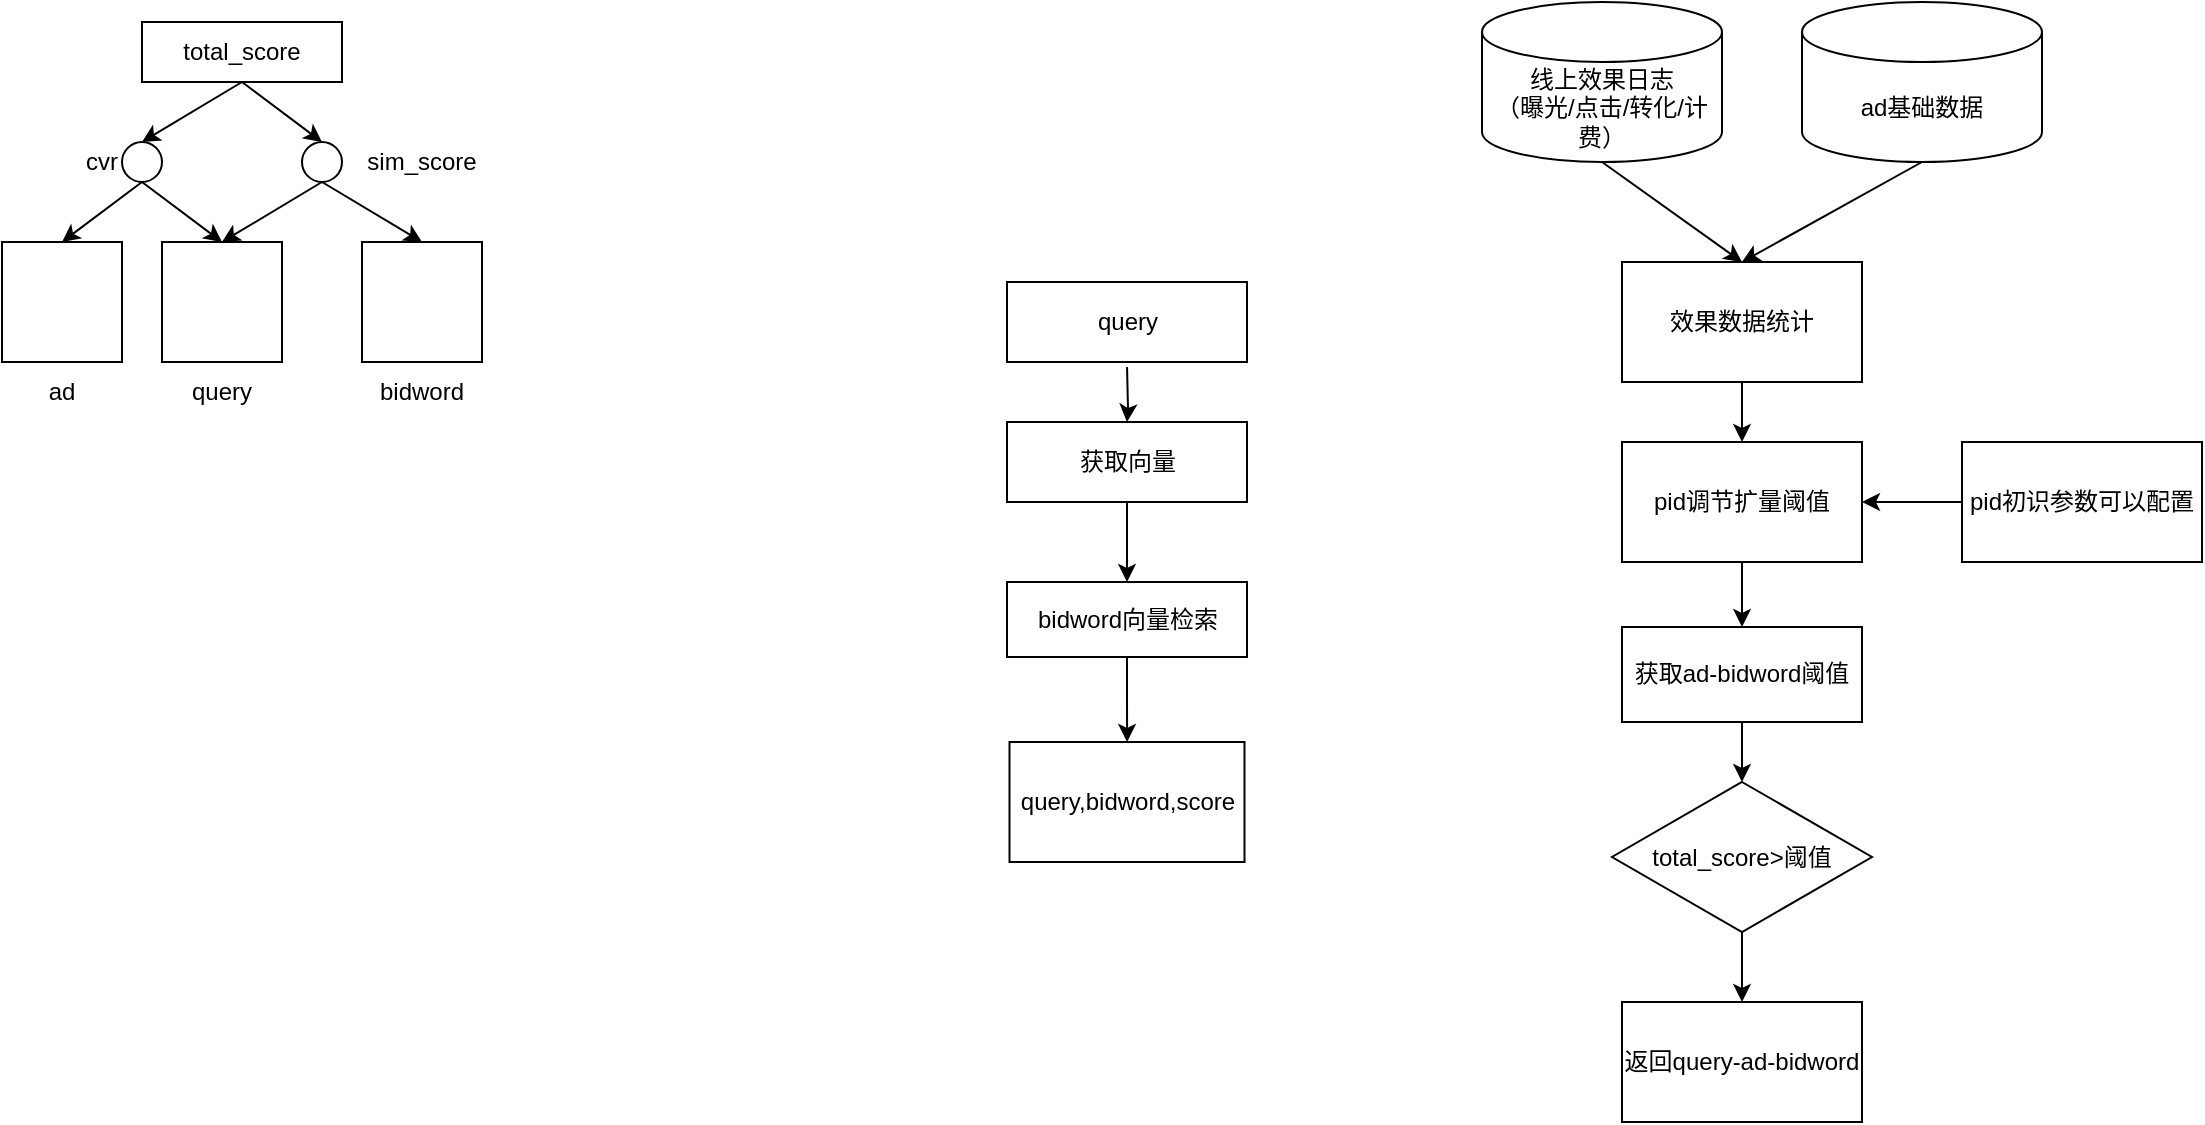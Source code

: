 <mxfile version="20.5.1" type="github">
  <diagram id="C5RBs43oDa-KdzZeNtuy" name="Page-1">
    <mxGraphModel dx="2090" dy="1714" grid="1" gridSize="10" guides="1" tooltips="1" connect="1" arrows="1" fold="1" page="1" pageScale="1" pageWidth="827" pageHeight="1169" math="0" shadow="0">
      <root>
        <mxCell id="WIyWlLk6GJQsqaUBKTNV-0" />
        <mxCell id="WIyWlLk6GJQsqaUBKTNV-1" parent="WIyWlLk6GJQsqaUBKTNV-0" />
        <mxCell id="zbjX_P3OZ4dOYIP-fuS6-1" value="" style="whiteSpace=wrap;html=1;aspect=fixed;" vertex="1" parent="WIyWlLk6GJQsqaUBKTNV-1">
          <mxGeometry x="-130" y="100" width="60" height="60" as="geometry" />
        </mxCell>
        <mxCell id="zbjX_P3OZ4dOYIP-fuS6-2" value="ad" style="text;html=1;strokeColor=none;fillColor=none;align=center;verticalAlign=middle;whiteSpace=wrap;rounded=0;" vertex="1" parent="WIyWlLk6GJQsqaUBKTNV-1">
          <mxGeometry x="-130" y="160" width="60" height="30" as="geometry" />
        </mxCell>
        <mxCell id="zbjX_P3OZ4dOYIP-fuS6-3" value="" style="whiteSpace=wrap;html=1;aspect=fixed;" vertex="1" parent="WIyWlLk6GJQsqaUBKTNV-1">
          <mxGeometry x="-50" y="100" width="60" height="60" as="geometry" />
        </mxCell>
        <mxCell id="zbjX_P3OZ4dOYIP-fuS6-5" value="" style="whiteSpace=wrap;html=1;aspect=fixed;" vertex="1" parent="WIyWlLk6GJQsqaUBKTNV-1">
          <mxGeometry x="50" y="100" width="60" height="60" as="geometry" />
        </mxCell>
        <mxCell id="zbjX_P3OZ4dOYIP-fuS6-6" value="bidword" style="text;html=1;strokeColor=none;fillColor=none;align=center;verticalAlign=middle;whiteSpace=wrap;rounded=0;" vertex="1" parent="WIyWlLk6GJQsqaUBKTNV-1">
          <mxGeometry x="50" y="160" width="60" height="30" as="geometry" />
        </mxCell>
        <mxCell id="zbjX_P3OZ4dOYIP-fuS6-7" value="query" style="text;html=1;strokeColor=none;fillColor=none;align=center;verticalAlign=middle;whiteSpace=wrap;rounded=0;" vertex="1" parent="WIyWlLk6GJQsqaUBKTNV-1">
          <mxGeometry x="-50" y="160" width="60" height="30" as="geometry" />
        </mxCell>
        <mxCell id="zbjX_P3OZ4dOYIP-fuS6-8" value="" style="ellipse;whiteSpace=wrap;html=1;aspect=fixed;" vertex="1" parent="WIyWlLk6GJQsqaUBKTNV-1">
          <mxGeometry x="-70" y="50" width="20" height="20" as="geometry" />
        </mxCell>
        <mxCell id="zbjX_P3OZ4dOYIP-fuS6-10" value="" style="endArrow=classic;html=1;rounded=0;exitX=0.5;exitY=1;exitDx=0;exitDy=0;entryX=0.5;entryY=0;entryDx=0;entryDy=0;" edge="1" parent="WIyWlLk6GJQsqaUBKTNV-1" source="zbjX_P3OZ4dOYIP-fuS6-8" target="zbjX_P3OZ4dOYIP-fuS6-1">
          <mxGeometry width="50" height="50" relative="1" as="geometry">
            <mxPoint x="230" y="150" as="sourcePoint" />
            <mxPoint x="280" y="100" as="targetPoint" />
          </mxGeometry>
        </mxCell>
        <mxCell id="zbjX_P3OZ4dOYIP-fuS6-11" value="" style="endArrow=classic;html=1;rounded=0;exitX=0.5;exitY=1;exitDx=0;exitDy=0;entryX=0.5;entryY=0;entryDx=0;entryDy=0;" edge="1" parent="WIyWlLk6GJQsqaUBKTNV-1" source="zbjX_P3OZ4dOYIP-fuS6-8" target="zbjX_P3OZ4dOYIP-fuS6-3">
          <mxGeometry width="50" height="50" relative="1" as="geometry">
            <mxPoint x="-50" y="80" as="sourcePoint" />
            <mxPoint x="-90" y="110" as="targetPoint" />
          </mxGeometry>
        </mxCell>
        <mxCell id="zbjX_P3OZ4dOYIP-fuS6-14" value="" style="ellipse;whiteSpace=wrap;html=1;aspect=fixed;" vertex="1" parent="WIyWlLk6GJQsqaUBKTNV-1">
          <mxGeometry x="20" y="50" width="20" height="20" as="geometry" />
        </mxCell>
        <mxCell id="zbjX_P3OZ4dOYIP-fuS6-16" value="" style="endArrow=classic;html=1;rounded=0;exitX=0.5;exitY=1;exitDx=0;exitDy=0;entryX=0.5;entryY=0;entryDx=0;entryDy=0;" edge="1" parent="WIyWlLk6GJQsqaUBKTNV-1" source="zbjX_P3OZ4dOYIP-fuS6-14" target="zbjX_P3OZ4dOYIP-fuS6-3">
          <mxGeometry width="50" height="50" relative="1" as="geometry">
            <mxPoint x="-50" y="80" as="sourcePoint" />
            <mxPoint x="-10" y="110" as="targetPoint" />
          </mxGeometry>
        </mxCell>
        <mxCell id="zbjX_P3OZ4dOYIP-fuS6-17" value="" style="endArrow=classic;html=1;rounded=0;exitX=0.5;exitY=1;exitDx=0;exitDy=0;entryX=0.5;entryY=0;entryDx=0;entryDy=0;" edge="1" parent="WIyWlLk6GJQsqaUBKTNV-1" source="zbjX_P3OZ4dOYIP-fuS6-14" target="zbjX_P3OZ4dOYIP-fuS6-5">
          <mxGeometry width="50" height="50" relative="1" as="geometry">
            <mxPoint x="50" y="80" as="sourcePoint" />
            <mxPoint x="-10" y="110" as="targetPoint" />
          </mxGeometry>
        </mxCell>
        <mxCell id="zbjX_P3OZ4dOYIP-fuS6-19" value="total_score" style="rounded=0;whiteSpace=wrap;html=1;" vertex="1" parent="WIyWlLk6GJQsqaUBKTNV-1">
          <mxGeometry x="-60" y="-10" width="100" height="30" as="geometry" />
        </mxCell>
        <mxCell id="zbjX_P3OZ4dOYIP-fuS6-20" value="" style="endArrow=classic;html=1;rounded=0;exitX=0.5;exitY=1;exitDx=0;exitDy=0;" edge="1" parent="WIyWlLk6GJQsqaUBKTNV-1" source="zbjX_P3OZ4dOYIP-fuS6-19">
          <mxGeometry width="50" height="50" relative="1" as="geometry">
            <mxPoint x="-50" y="80" as="sourcePoint" />
            <mxPoint x="-60" y="50" as="targetPoint" />
          </mxGeometry>
        </mxCell>
        <mxCell id="zbjX_P3OZ4dOYIP-fuS6-21" value="" style="endArrow=classic;html=1;rounded=0;exitX=0.5;exitY=1;exitDx=0;exitDy=0;entryX=0.5;entryY=0;entryDx=0;entryDy=0;" edge="1" parent="WIyWlLk6GJQsqaUBKTNV-1" source="zbjX_P3OZ4dOYIP-fuS6-19" target="zbjX_P3OZ4dOYIP-fuS6-14">
          <mxGeometry width="50" height="50" relative="1" as="geometry">
            <mxPoint x="-10" y="10" as="sourcePoint" />
            <mxPoint x="-50" y="60" as="targetPoint" />
          </mxGeometry>
        </mxCell>
        <mxCell id="zbjX_P3OZ4dOYIP-fuS6-22" value="cvr" style="text;html=1;strokeColor=none;fillColor=none;align=center;verticalAlign=middle;whiteSpace=wrap;rounded=0;" vertex="1" parent="WIyWlLk6GJQsqaUBKTNV-1">
          <mxGeometry x="-110" y="45" width="60" height="30" as="geometry" />
        </mxCell>
        <mxCell id="zbjX_P3OZ4dOYIP-fuS6-23" value="sim_score" style="text;html=1;strokeColor=none;fillColor=none;align=center;verticalAlign=middle;whiteSpace=wrap;rounded=0;" vertex="1" parent="WIyWlLk6GJQsqaUBKTNV-1">
          <mxGeometry x="50" y="45" width="60" height="30" as="geometry" />
        </mxCell>
        <mxCell id="zbjX_P3OZ4dOYIP-fuS6-49" value="" style="edgeStyle=orthogonalEdgeStyle;rounded=0;orthogonalLoop=1;jettySize=auto;html=1;" edge="1" parent="WIyWlLk6GJQsqaUBKTNV-1" source="zbjX_P3OZ4dOYIP-fuS6-24" target="zbjX_P3OZ4dOYIP-fuS6-48">
          <mxGeometry relative="1" as="geometry" />
        </mxCell>
        <mxCell id="zbjX_P3OZ4dOYIP-fuS6-24" value="total_score&amp;gt;阈值" style="rhombus;whiteSpace=wrap;html=1;rounded=0;" vertex="1" parent="WIyWlLk6GJQsqaUBKTNV-1">
          <mxGeometry x="675" y="370" width="130" height="75" as="geometry" />
        </mxCell>
        <mxCell id="zbjX_P3OZ4dOYIP-fuS6-53" value="" style="edgeStyle=orthogonalEdgeStyle;rounded=0;orthogonalLoop=1;jettySize=auto;html=1;" edge="1" parent="WIyWlLk6GJQsqaUBKTNV-1" target="zbjX_P3OZ4dOYIP-fuS6-52">
          <mxGeometry relative="1" as="geometry">
            <mxPoint x="432.526" y="162.5" as="sourcePoint" />
          </mxGeometry>
        </mxCell>
        <mxCell id="zbjX_P3OZ4dOYIP-fuS6-33" value="线上效果日志&lt;br&gt;（曝光/点击/转化/计费）" style="shape=cylinder3;whiteSpace=wrap;html=1;boundedLbl=1;backgroundOutline=1;size=15;" vertex="1" parent="WIyWlLk6GJQsqaUBKTNV-1">
          <mxGeometry x="610" y="-20" width="120" height="80" as="geometry" />
        </mxCell>
        <mxCell id="zbjX_P3OZ4dOYIP-fuS6-34" value="ad基础数据" style="shape=cylinder3;whiteSpace=wrap;html=1;boundedLbl=1;backgroundOutline=1;size=15;" vertex="1" parent="WIyWlLk6GJQsqaUBKTNV-1">
          <mxGeometry x="770" y="-20" width="120" height="80" as="geometry" />
        </mxCell>
        <mxCell id="zbjX_P3OZ4dOYIP-fuS6-41" value="" style="edgeStyle=orthogonalEdgeStyle;rounded=0;orthogonalLoop=1;jettySize=auto;html=1;" edge="1" parent="WIyWlLk6GJQsqaUBKTNV-1" source="zbjX_P3OZ4dOYIP-fuS6-36" target="zbjX_P3OZ4dOYIP-fuS6-40">
          <mxGeometry relative="1" as="geometry" />
        </mxCell>
        <mxCell id="zbjX_P3OZ4dOYIP-fuS6-36" value="效果数据统计" style="whiteSpace=wrap;html=1;rounded=0;" vertex="1" parent="WIyWlLk6GJQsqaUBKTNV-1">
          <mxGeometry x="680" y="110" width="120" height="60" as="geometry" />
        </mxCell>
        <mxCell id="zbjX_P3OZ4dOYIP-fuS6-37" value="" style="endArrow=classic;html=1;rounded=0;entryX=0.5;entryY=0;entryDx=0;entryDy=0;exitX=0.5;exitY=1;exitDx=0;exitDy=0;exitPerimeter=0;" edge="1" parent="WIyWlLk6GJQsqaUBKTNV-1" source="zbjX_P3OZ4dOYIP-fuS6-33" target="zbjX_P3OZ4dOYIP-fuS6-36">
          <mxGeometry width="50" height="50" relative="1" as="geometry">
            <mxPoint x="670" y="80" as="sourcePoint" />
            <mxPoint x="455" y="230" as="targetPoint" />
          </mxGeometry>
        </mxCell>
        <mxCell id="zbjX_P3OZ4dOYIP-fuS6-39" value="" style="endArrow=classic;html=1;rounded=0;entryX=0.5;entryY=0;entryDx=0;entryDy=0;exitX=0.5;exitY=1;exitDx=0;exitDy=0;exitPerimeter=0;" edge="1" parent="WIyWlLk6GJQsqaUBKTNV-1" source="zbjX_P3OZ4dOYIP-fuS6-34" target="zbjX_P3OZ4dOYIP-fuS6-36">
          <mxGeometry width="50" height="50" relative="1" as="geometry">
            <mxPoint x="680" y="70" as="sourcePoint" />
            <mxPoint x="750" y="130" as="targetPoint" />
          </mxGeometry>
        </mxCell>
        <mxCell id="zbjX_P3OZ4dOYIP-fuS6-44" value="" style="edgeStyle=orthogonalEdgeStyle;rounded=0;orthogonalLoop=1;jettySize=auto;html=1;" edge="1" parent="WIyWlLk6GJQsqaUBKTNV-1" source="zbjX_P3OZ4dOYIP-fuS6-40" target="zbjX_P3OZ4dOYIP-fuS6-43">
          <mxGeometry relative="1" as="geometry" />
        </mxCell>
        <mxCell id="zbjX_P3OZ4dOYIP-fuS6-40" value="pid调节扩量阈值" style="whiteSpace=wrap;html=1;rounded=0;" vertex="1" parent="WIyWlLk6GJQsqaUBKTNV-1">
          <mxGeometry x="680" y="200" width="120" height="60" as="geometry" />
        </mxCell>
        <mxCell id="zbjX_P3OZ4dOYIP-fuS6-47" style="edgeStyle=orthogonalEdgeStyle;rounded=0;orthogonalLoop=1;jettySize=auto;html=1;entryX=0.5;entryY=0;entryDx=0;entryDy=0;" edge="1" parent="WIyWlLk6GJQsqaUBKTNV-1" source="zbjX_P3OZ4dOYIP-fuS6-43" target="zbjX_P3OZ4dOYIP-fuS6-24">
          <mxGeometry relative="1" as="geometry" />
        </mxCell>
        <mxCell id="zbjX_P3OZ4dOYIP-fuS6-43" value="获取ad-bidword阈值" style="whiteSpace=wrap;html=1;rounded=0;" vertex="1" parent="WIyWlLk6GJQsqaUBKTNV-1">
          <mxGeometry x="680" y="292.5" width="120" height="47.5" as="geometry" />
        </mxCell>
        <mxCell id="zbjX_P3OZ4dOYIP-fuS6-46" style="edgeStyle=orthogonalEdgeStyle;rounded=0;orthogonalLoop=1;jettySize=auto;html=1;entryX=1;entryY=0.5;entryDx=0;entryDy=0;" edge="1" parent="WIyWlLk6GJQsqaUBKTNV-1" source="zbjX_P3OZ4dOYIP-fuS6-45" target="zbjX_P3OZ4dOYIP-fuS6-40">
          <mxGeometry relative="1" as="geometry" />
        </mxCell>
        <mxCell id="zbjX_P3OZ4dOYIP-fuS6-45" value="pid初识参数可以配置" style="whiteSpace=wrap;html=1;rounded=0;" vertex="1" parent="WIyWlLk6GJQsqaUBKTNV-1">
          <mxGeometry x="850" y="200" width="120" height="60" as="geometry" />
        </mxCell>
        <mxCell id="zbjX_P3OZ4dOYIP-fuS6-48" value="返回query-ad-bidword" style="whiteSpace=wrap;html=1;rounded=0;" vertex="1" parent="WIyWlLk6GJQsqaUBKTNV-1">
          <mxGeometry x="680" y="480" width="120" height="60" as="geometry" />
        </mxCell>
        <mxCell id="zbjX_P3OZ4dOYIP-fuS6-56" value="" style="edgeStyle=orthogonalEdgeStyle;rounded=0;orthogonalLoop=1;jettySize=auto;html=1;" edge="1" parent="WIyWlLk6GJQsqaUBKTNV-1" source="zbjX_P3OZ4dOYIP-fuS6-52" target="zbjX_P3OZ4dOYIP-fuS6-55">
          <mxGeometry relative="1" as="geometry" />
        </mxCell>
        <mxCell id="zbjX_P3OZ4dOYIP-fuS6-52" value="获取向量" style="whiteSpace=wrap;html=1;" vertex="1" parent="WIyWlLk6GJQsqaUBKTNV-1">
          <mxGeometry x="372.5" y="190" width="120" height="40" as="geometry" />
        </mxCell>
        <mxCell id="zbjX_P3OZ4dOYIP-fuS6-60" value="" style="edgeStyle=orthogonalEdgeStyle;rounded=0;orthogonalLoop=1;jettySize=auto;html=1;" edge="1" parent="WIyWlLk6GJQsqaUBKTNV-1" source="zbjX_P3OZ4dOYIP-fuS6-55" target="zbjX_P3OZ4dOYIP-fuS6-59">
          <mxGeometry relative="1" as="geometry" />
        </mxCell>
        <mxCell id="zbjX_P3OZ4dOYIP-fuS6-55" value="bidword向量检索" style="rounded=0;whiteSpace=wrap;html=1;" vertex="1" parent="WIyWlLk6GJQsqaUBKTNV-1">
          <mxGeometry x="372.5" y="270" width="120" height="37.5" as="geometry" />
        </mxCell>
        <mxCell id="zbjX_P3OZ4dOYIP-fuS6-57" value="query" style="rounded=0;whiteSpace=wrap;html=1;" vertex="1" parent="WIyWlLk6GJQsqaUBKTNV-1">
          <mxGeometry x="372.5" y="120" width="120" height="40" as="geometry" />
        </mxCell>
        <mxCell id="zbjX_P3OZ4dOYIP-fuS6-59" value="query,bidword,score" style="whiteSpace=wrap;html=1;rounded=0;" vertex="1" parent="WIyWlLk6GJQsqaUBKTNV-1">
          <mxGeometry x="373.75" y="350" width="117.5" height="60" as="geometry" />
        </mxCell>
      </root>
    </mxGraphModel>
  </diagram>
</mxfile>
